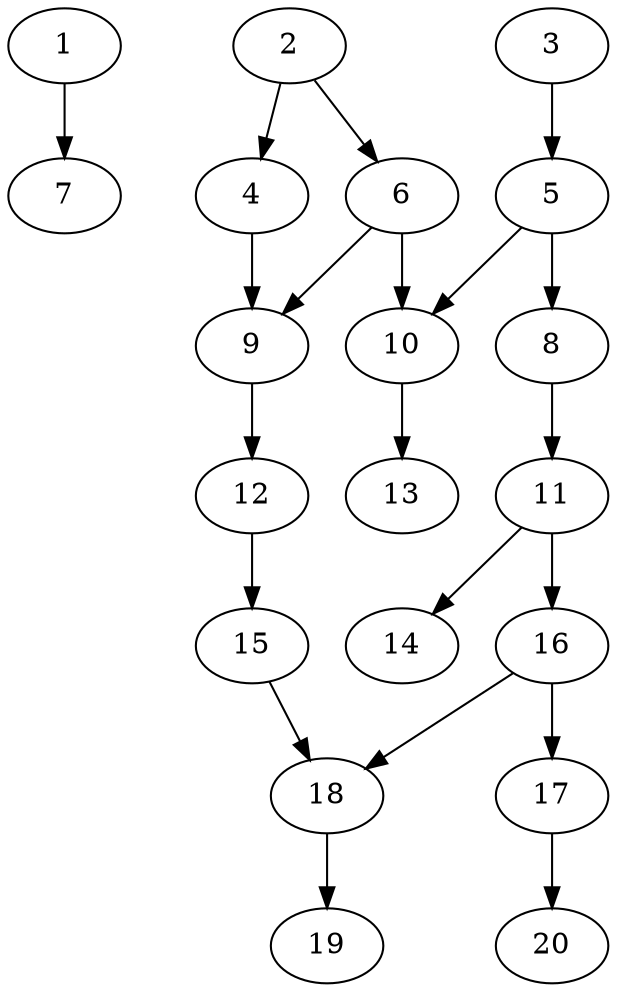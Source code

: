 // DAG automatically generated by daggen at Sat Jul 27 15:35:20 2019
// ./daggen --dot -n 20 --ccr 0.4 --fat 0.4 --regular 0.5 --density 0.5 --mindata 5242880 --maxdata 52428800 
digraph G {
  1 [size="40599040", alpha="0.13", expect_size="16239616"] 
  1 -> 7 [size ="16239616"]
  2 [size="55605760", alpha="0.09", expect_size="22242304"] 
  2 -> 4 [size ="22242304"]
  2 -> 6 [size ="22242304"]
  3 [size="19671040", alpha="0.12", expect_size="7868416"] 
  3 -> 5 [size ="7868416"]
  4 [size="69155840", alpha="0.20", expect_size="27662336"] 
  4 -> 9 [size ="27662336"]
  5 [size="94113280", alpha="0.15", expect_size="37645312"] 
  5 -> 8 [size ="37645312"]
  5 -> 10 [size ="37645312"]
  6 [size="58401280", alpha="0.11", expect_size="23360512"] 
  6 -> 9 [size ="23360512"]
  6 -> 10 [size ="23360512"]
  7 [size="53987840", alpha="0.01", expect_size="21595136"] 
  8 [size="92861440", alpha="0.05", expect_size="37144576"] 
  8 -> 11 [size ="37144576"]
  9 [size="56903680", alpha="0.19", expect_size="22761472"] 
  9 -> 12 [size ="22761472"]
  10 [size="126735360", alpha="0.05", expect_size="50694144"] 
  10 -> 13 [size ="50694144"]
  11 [size="33707520", alpha="0.12", expect_size="13483008"] 
  11 -> 14 [size ="13483008"]
  11 -> 16 [size ="13483008"]
  12 [size="111754240", alpha="0.07", expect_size="44701696"] 
  12 -> 15 [size ="44701696"]
  13 [size="49123840", alpha="0.06", expect_size="19649536"] 
  14 [size="119746560", alpha="0.10", expect_size="47898624"] 
  15 [size="118635520", alpha="0.10", expect_size="47454208"] 
  15 -> 18 [size ="47454208"]
  16 [size="88332800", alpha="0.05", expect_size="35333120"] 
  16 -> 17 [size ="35333120"]
  16 -> 18 [size ="35333120"]
  17 [size="38003200", alpha="0.14", expect_size="15201280"] 
  17 -> 20 [size ="15201280"]
  18 [size="42964480", alpha="0.19", expect_size="17185792"] 
  18 -> 19 [size ="17185792"]
  19 [size="75386880", alpha="0.01", expect_size="30154752"] 
  20 [size="71139840", alpha="0.17", expect_size="28455936"] 
}
